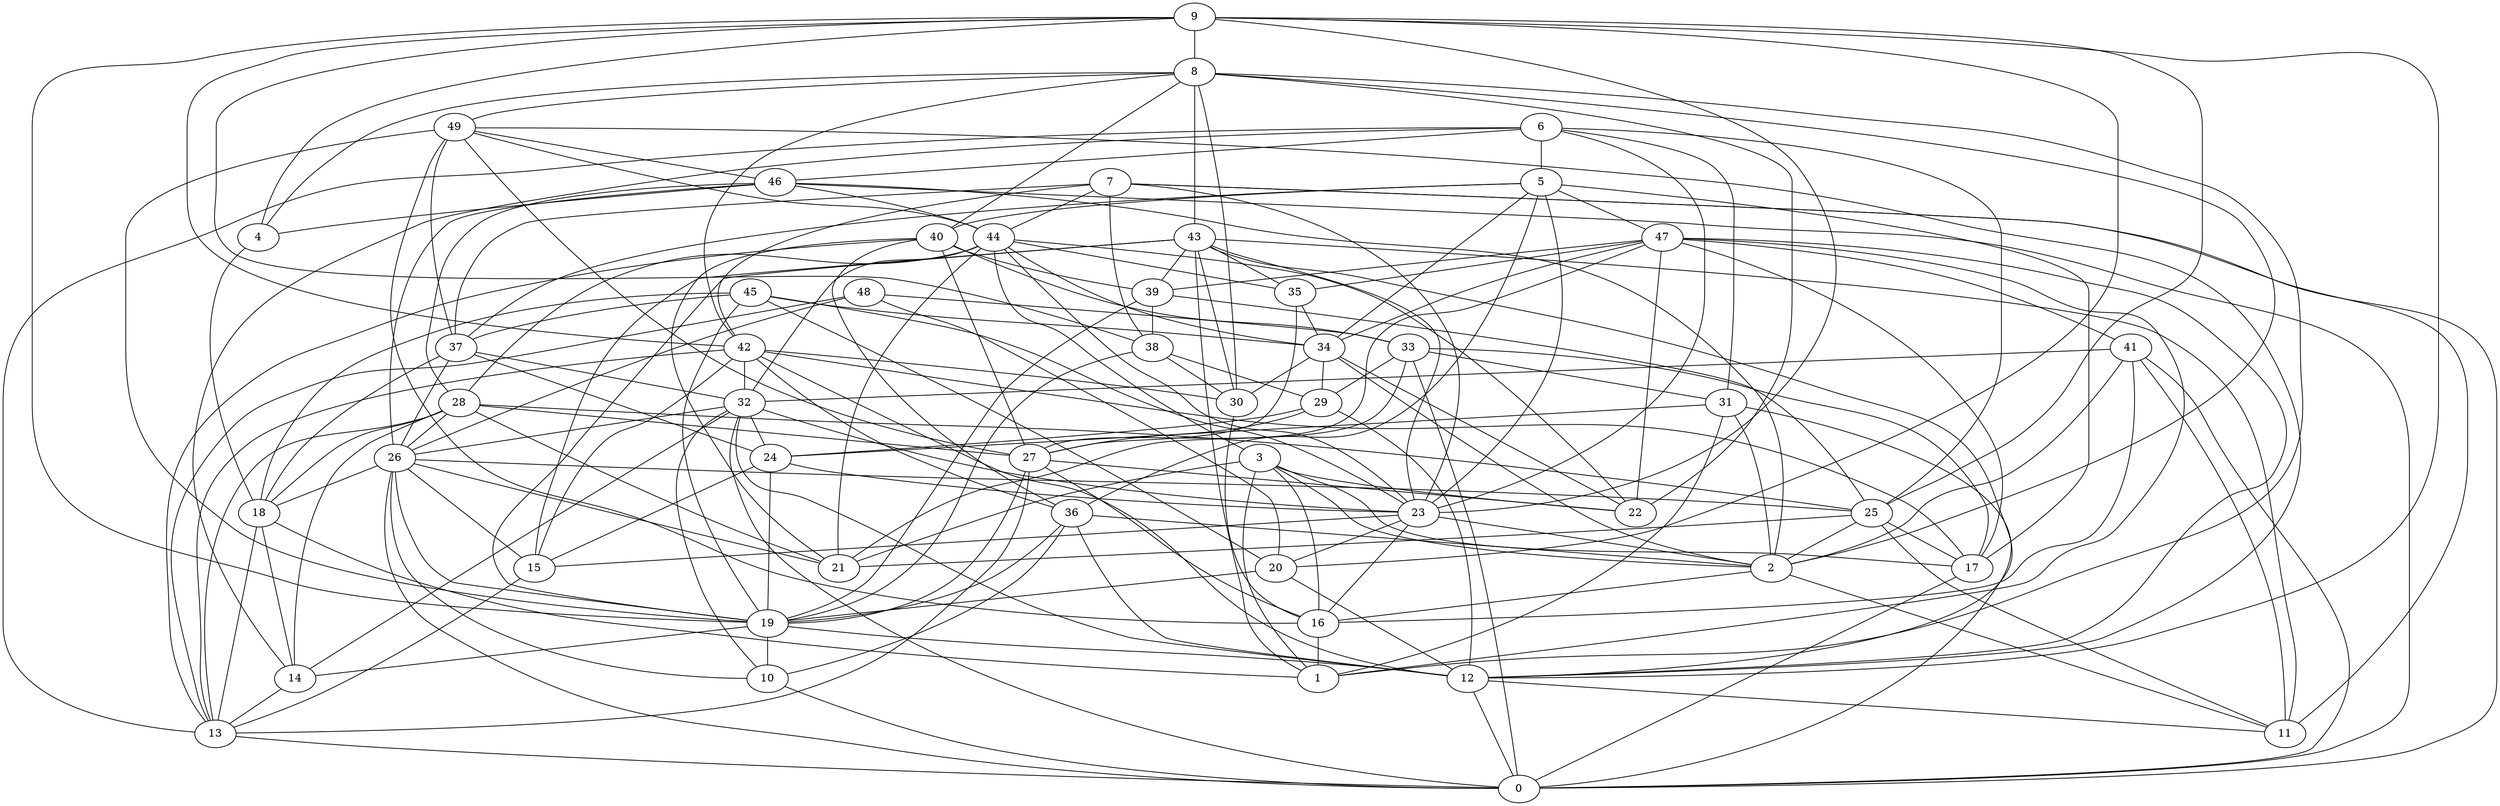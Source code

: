 digraph GG_graph {

subgraph G_graph {
edge [color = black]
"33" -> "21" [dir = none]
"33" -> "0" [dir = none]
"44" -> "35" [dir = none]
"44" -> "34" [dir = none]
"44" -> "3" [dir = none]
"44" -> "32" [dir = none]
"12" -> "11" [dir = none]
"19" -> "10" [dir = none]
"19" -> "12" [dir = none]
"23" -> "16" [dir = none]
"46" -> "2" [dir = none]
"46" -> "0" [dir = none]
"46" -> "4" [dir = none]
"29" -> "12" [dir = none]
"18" -> "13" [dir = none]
"18" -> "1" [dir = none]
"18" -> "14" [dir = none]
"34" -> "22" [dir = none]
"34" -> "2" [dir = none]
"34" -> "29" [dir = none]
"24" -> "19" [dir = none]
"24" -> "15" [dir = none]
"8" -> "42" [dir = none]
"8" -> "2" [dir = none]
"8" -> "30" [dir = none]
"38" -> "30" [dir = none]
"25" -> "2" [dir = none]
"25" -> "17" [dir = none]
"2" -> "11" [dir = none]
"6" -> "13" [dir = none]
"6" -> "23" [dir = none]
"3" -> "1" [dir = none]
"3" -> "21" [dir = none]
"3" -> "16" [dir = none]
"3" -> "2" [dir = none]
"45" -> "23" [dir = none]
"45" -> "18" [dir = none]
"45" -> "20" [dir = none]
"20" -> "19" [dir = none]
"31" -> "24" [dir = none]
"31" -> "2" [dir = none]
"31" -> "0" [dir = none]
"48" -> "13" [dir = none]
"48" -> "20" [dir = none]
"39" -> "19" [dir = none]
"39" -> "25" [dir = none]
"39" -> "38" [dir = none]
"47" -> "35" [dir = none]
"47" -> "41" [dir = none]
"47" -> "1" [dir = none]
"47" -> "17" [dir = none]
"5" -> "40" [dir = none]
"5" -> "17" [dir = none]
"5" -> "23" [dir = none]
"5" -> "47" [dir = none]
"40" -> "33" [dir = none]
"36" -> "10" [dir = none]
"36" -> "2" [dir = none]
"36" -> "19" [dir = none]
"9" -> "4" [dir = none]
"9" -> "19" [dir = none]
"9" -> "38" [dir = none]
"9" -> "25" [dir = none]
"28" -> "18" [dir = none]
"28" -> "27" [dir = none]
"41" -> "0" [dir = none]
"41" -> "32" [dir = none]
"41" -> "2" [dir = none]
"41" -> "16" [dir = none]
"41" -> "11" [dir = none]
"49" -> "44" [dir = none]
"49" -> "27" [dir = none]
"42" -> "12" [dir = none]
"42" -> "32" [dir = none]
"42" -> "13" [dir = none]
"35" -> "34" [dir = none]
"27" -> "13" [dir = none]
"27" -> "19" [dir = none]
"27" -> "16" [dir = none]
"27" -> "22" [dir = none]
"43" -> "15" [dir = none]
"43" -> "39" [dir = none]
"43" -> "23" [dir = none]
"43" -> "11" [dir = none]
"43" -> "1" [dir = none]
"7" -> "0" [dir = none]
"7" -> "44" [dir = none]
"7" -> "11" [dir = none]
"7" -> "37" [dir = none]
"37" -> "32" [dir = none]
"37" -> "18" [dir = none]
"32" -> "14" [dir = none]
"32" -> "23" [dir = none]
"32" -> "10" [dir = none]
"32" -> "0" [dir = none]
"26" -> "19" [dir = none]
"26" -> "10" [dir = none]
"26" -> "21" [dir = none]
"42" -> "30" [dir = none]
"46" -> "28" [dir = none]
"31" -> "1" [dir = none]
"19" -> "14" [dir = none]
"46" -> "26" [dir = none]
"40" -> "21" [dir = none]
"44" -> "21" [dir = none]
"9" -> "23" [dir = none]
"6" -> "25" [dir = none]
"37" -> "24" [dir = none]
"9" -> "12" [dir = none]
"26" -> "15" [dir = none]
"23" -> "20" [dir = none]
"32" -> "12" [dir = none]
"49" -> "12" [dir = none]
"30" -> "16" [dir = none]
"26" -> "18" [dir = none]
"9" -> "42" [dir = none]
"49" -> "19" [dir = none]
"49" -> "37" [dir = none]
"13" -> "0" [dir = none]
"26" -> "25" [dir = none]
"8" -> "49" [dir = none]
"8" -> "4" [dir = none]
"34" -> "30" [dir = none]
"8" -> "43" [dir = none]
"15" -> "13" [dir = none]
"3" -> "22" [dir = none]
"3" -> "17" [dir = none]
"6" -> "46" [dir = none]
"33" -> "17" [dir = none]
"47" -> "27" [dir = none]
"40" -> "27" [dir = none]
"40" -> "39" [dir = none]
"47" -> "22" [dir = none]
"16" -> "1" [dir = none]
"28" -> "21" [dir = none]
"44" -> "23" [dir = none]
"33" -> "29" [dir = none]
"9" -> "8" [dir = none]
"40" -> "13" [dir = none]
"5" -> "37" [dir = none]
"28" -> "25" [dir = none]
"43" -> "19" [dir = none]
"43" -> "30" [dir = none]
"4" -> "18" [dir = none]
"25" -> "21" [dir = none]
"36" -> "12" [dir = none]
"7" -> "38" [dir = none]
"47" -> "34" [dir = none]
"40" -> "36" [dir = none]
"29" -> "24" [dir = none]
"25" -> "11" [dir = none]
"28" -> "13" [dir = none]
"10" -> "0" [dir = none]
"6" -> "5" [dir = none]
"44" -> "22" [dir = none]
"47" -> "39" [dir = none]
"14" -> "13" [dir = none]
"7" -> "42" [dir = none]
"33" -> "31" [dir = none]
"26" -> "0" [dir = none]
"42" -> "17" [dir = none]
"28" -> "26" [dir = none]
"5" -> "36" [dir = none]
"42" -> "15" [dir = none]
"6" -> "14" [dir = none]
"28" -> "14" [dir = none]
"48" -> "26" [dir = none]
"29" -> "27" [dir = none]
"49" -> "16" [dir = none]
"24" -> "23" [dir = none]
"45" -> "37" [dir = none]
"35" -> "27" [dir = none]
"38" -> "29" [dir = none]
"38" -> "19" [dir = none]
"47" -> "12" [dir = none]
"6" -> "31" [dir = none]
"12" -> "0" [dir = none]
"8" -> "22" [dir = none]
"45" -> "34" [dir = none]
"48" -> "33" [dir = none]
"45" -> "19" [dir = none]
"23" -> "2" [dir = none]
"32" -> "26" [dir = none]
"43" -> "35" [dir = none]
"7" -> "23" [dir = none]
"5" -> "34" [dir = none]
"20" -> "12" [dir = none]
"23" -> "15" [dir = none]
"46" -> "44" [dir = none]
"43" -> "12" [dir = none]
"8" -> "40" [dir = none]
"9" -> "20" [dir = none]
"37" -> "26" [dir = none]
"32" -> "24" [dir = none]
"44" -> "28" [dir = none]
"49" -> "46" [dir = none]
"2" -> "16" [dir = none]
"8" -> "1" [dir = none]
"17" -> "0" [dir = none]
"42" -> "36" [dir = none]
}

}
